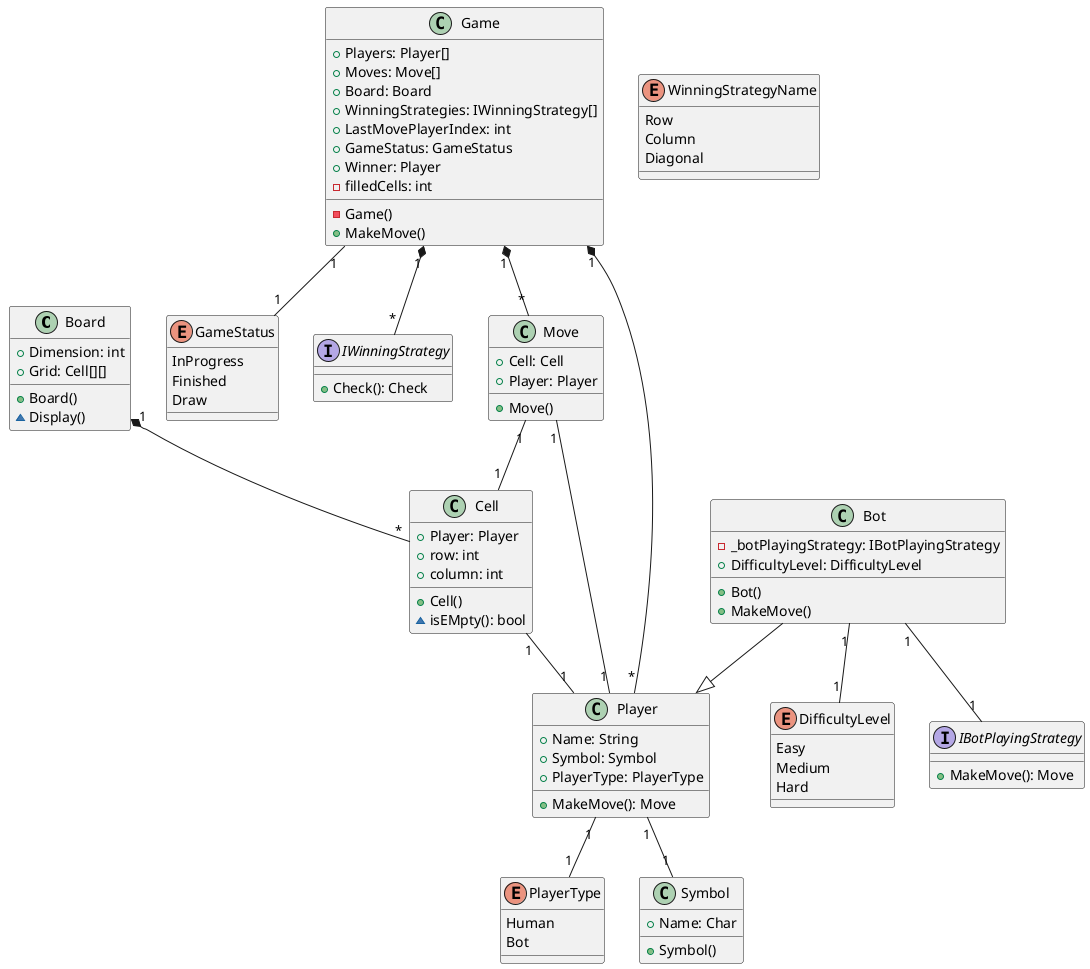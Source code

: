 @startuml TicTacToe
class Board {
    +Dimension: int
    +Grid: Cell[][]
    +Board()
    ~Display()
}
class Bot {
    -_botPlayingStrategy: IBotPlayingStrategy
    +DifficultyLevel: DifficultyLevel
    +Bot()
    +MakeMove()
}
class Cell {
    +Player: Player
    +row: int
    +column: int
    +Cell()
    ~isEMpty(): bool
}
enum DifficultyLevel {
    Easy
    Medium
    Hard
}
class Game {
    +Players: Player[]
    +Moves: Move[]
    +Board: Board
    +WinningStrategies: IWinningStrategy[]
    +LastMovePlayerIndex: int
    +GameStatus: GameStatus
    +Winner: Player
    -filledCells: int
    -Game()
    +MakeMove()
}
enum GameStatus {
    InProgress
    Finished
    Draw
}
interface IBotPlayingStrategy {
    +MakeMove(): Move
}
interface IWinningStrategy {
    +Check(): Check
}
class Move {
    +Cell: Cell
    +Player: Player
    +Move()
}
class Player {
    +Name: String
    +Symbol: Symbol
    +PlayerType: PlayerType
    +MakeMove(): Move
}
enum PlayerType {
    Human
    Bot
}
class Symbol {
    +Name: Char
    +Symbol()
}
enum WinningStrategyName {
    Row
    Column
    Diagonal
}

' One Board consists of many Cell objects
Board "1" *-- "*" Cell

' Bot extends from Player
Bot --|> Player

' Bot has a difficulty level
Bot "1" -- "1" DifficultyLevel

' Bot has a IPlayingStrategy
Bot "1" -- "1" IBotPlayingStrategy

' Cell has a Player associated to it
Cell "1" -- "1" Player

' Game will have a list of Players
Game "1" *-- "*" Player

' Game will have a list of Moves
Game "1" *-- "*" Move

' Game will have a GameStatus
Game "1" -- "1" GameStatus

' Game can have one or more WinningStrategies
Game "1" *-- "*" IWinningStrategy

' Each move will have a Player associated to it
Move "1" -- "1" Player

' Each move will have a cell associated to it
Move "1" -- "1" Cell

' Player will have a Symbol
Player "1" -- "1" Symbol

' Player will have a PlayerType
Player "1" -- "1" PlayerType

@enduml